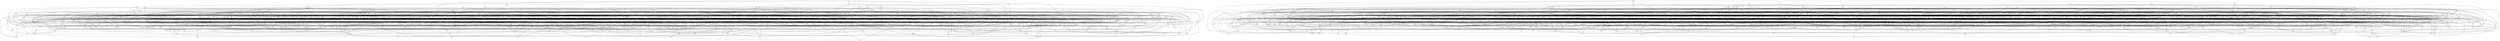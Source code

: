graph G {
    srp -- {gkb, zst};
    grc -- {pxt};
    rbc -- {zcc, mth, dgq, zrv};
    glc -- {dqz, zlz, hqm, fkn};
    zpx -- {sfx, msc, hnx, vjs};
    mlx -- {tpx, mfb};
    fds -- {zqn, xcf, brs, nmv};
    fjm -- {qdk};
    rvb -- {kbj};
    zcj -- {bmc, brs, jtm, trk};
    nps -- {bfh, ths, zds};
    scs -- {kbj, dqz, zfb, rtp};
    qrj -- {jsk, llj};
    kdj -- {frn, tzp, qrj};
    rxp -- {mkg};
    qzr -- {cxn, hnn, vhf, tdd};
    tkb -- {bvf, fhp, vjt};
    njz -- {hlq, fdc};
    cmj -- {dfp};
    hmr -- {vbd};
    nnk -- {bnr};
    fgx -- {lfq, gkv, kms, mbx};
    lqr -- {vpc, hmr, dsb};
    sck -- {kbj, skd};
    qhk -- {hgs};
    ncs -- {bnr, kxr, ggq, mdp};
    qmb -- {bsf, zqk, fhq, bsz};
    tjc -- {bsq, jgq};
    zzz -- {jtl};
    tgl -- {fvr, sbc, dqz};
    tht -- {ptz, qmp, qmr};
    vxl -- {mqs, tkk, bfc, jls, mzq, qpm, xzr, ffx};
    ttk -- {qrx};
    mxz -- {gtz};
    hrk -- {crj, scs, xbm, lqj};
    bcd -- {gdl, vtg};
    nrf -- {mqf, ndq, fch, zvp};
    jss -- {sks, zdr, phr, zpt};
    xhd -- {dpc};
    fkn -- {hhl};
    kgc -- {gnn};
    gtt -- {bfc, jrp, jdd, kjp};
    ngh -- {tlh, chd, tkz};
    fzk -- {gdl, hhj, cxk};
    gtf -- {mmt};
    pgf -- {nzk};
    pxl -- {jdx, vqx, vvq};
    src -- {vcn, cvg, xjn};
    zjb -- {hmv, rfs, thn};
    nfb -- {qzc};
    sbx -- {txq, cms, kcg};
    kbx -- {jrc, bnz, lpg, glg};
    djg -- {zzz, nhs, vvq};
    bzm -- {mgb, frt, hhf, mvq};
    szs -- {qgx, khz};
    kcq -- {bbt, xkv};
    tkn -- {frn};
    cbm -- {mmj};
    lzh -- {nkp, nbz};
    jvx -- {cjh, mhz};
    nrb -- {kms, gtf, gbg, trs};
    hkl -- {kvc};
    btv -- {dck};
    qph -- {vnz, tbb, pbh};
    fdp -- {hhl, qkx};
    cmx -- {tjj, pnh, prx};
    txk -- {qdq, vqr, cjv, jtv};
    txz -- {kqd, vgr, kxn};
    hnz -- {cmj};
    msc -- {fdc, vjr};
    mgl -- {ljf};
    tzk -- {srv, dbg};
    ckg -- {dfd, pkx};
    zzx -- {fhq, zsm, cbv, ndd};
    vpr -- {lfq, zcc, zzr, ffm};
    tkk -- {jbk, xpp, hpp};
    dxd -- {xjn, rjl, kpl, zjg};
    mkz -- {qfv, kfq, kvc};
    dkb -- {fjm, mfr, zxs, xtp, krc};
    khz -- {qrx};
    khp -- {fgm, gkb, kml, jkz};
    sxn -- {tnd, htx, dph, rxp};
    jdc -- {kmr};
    kbr -- {zqq, zgx};
    chm -- {dcv, xbj};
    pdr -- {qmp, xxd, zkx};
    zbv -- {bfv, dln, qct};
    qlj -- {xsm, jsk, rtm};
    kjg -- {hkl, pcd};
    gpp -- {stn, qxq, qjh, kbz};
    dtk -- {zcm, hqs, fjz, flj, cvl, zcl};
    lqv -- {lzm};
    lcx -- {kxd, krz, bnz};
    lqq -- {qtq, vks};
    ctp -- {jdc, kbs, svx, jqq};
    fpr -- {hls, nmv};
    ltx -- {pbh, vcb, qgh, frc, blr};
    mmx -- {qkx, vpc, cct};
    tsp -- {xrc, zsq};
    xdt -- {nfs, spz};
    xlf -- {dsb, qft, xfh, xns, ngx};
    rmx -- {xps, xxn, mpt, prc};
    nmq -- {gmx, vxd, gms, src};
    klf -- {vgj, mln};
    fjl -- {pbd, hvg, jvg};
    vzd -- {jgq};
    qvx -- {rsq};
    pvp -- {rvb, hqs, xxd};
    chd -- {jlk, hqm};
    gpc -- {pgc, jvb};
    zdx -- {nmk, bbt, shz, vdr, lzq};
    ths -- {btv, zdr};
    rtn -- {qpm, hbk, rpt, mpm};
    tdt -- {jnq, xpt};
    tpd -- {xjb, lqh};
    rgf -- {zqj};
    tzp -- {xhx, qcm};
    sjs -- {mdb, ncp};
    krz -- {hlq};
    cjv -- {rks};
    vgk -- {bcb};
    dtc -- {vfj, zqn, qbk, gvn};
    ckh -- {mtf, jzf};
    lxq -- {pkx, chm};
    cvc -- {fnv, zqc, mrp, msn};
    qbk -- {qxq, kbm};
    jlz -- {mmp, chf, szf, pbq};
    qdp -- {mgl, npj, jpm};
    ddm -- {ljt, gkd, bkf, csg};
    tdd -- {rsg};
    rhb -- {brb, vhm, kpl};
    zjg -- {dfp};
    xbg -- {hkb, mqf};
    szd -- {mnz};
    sbt -- {kzl, csp, jdx, nhr, qgk};
    czq -- {lzg};
    fmf -- {grv, vld, rjb, mbk, pjq};
    cnm -- {sqp, btr, xrk, zjb};
    xdm -- {shz, bsj, skd};
    snl -- {lkl, drt, kqm, qnl};
    hpp -- {htt};
    mtv -- {bdh, jnf};
    zbk -- {hnz, rvm, djg, zxs};
    bjp -- {vfj, bjn, bbg, zns, rxp};
    pgm -- {dnl, clq, gzt, kkm};
    ksf -- {bvf, qhk, nzc, zdh};
    dbm -- {rnh, rnm, smq, zcx, hjn};
    jbd -- {nrb, xdd, qgd};
    pjk -- {ljq};
    ghv -- {nrb, kqs, txh, gnf};
    dxp -- {vrh, rst, rgg, vbs};
    nks -- {jnq, jrj, bmc, dkc};
    nqs -- {rsn, dfm, rgs, vng};
    kfz -- {ltx, vck, lqj, zxd};
    cjr -- {nhs, mdj, bkp, dkj};
    vcb -- {qmr};
    qpv -- {kjj, fbk, ffh};
    dcn -- {kbj, gtz};
    pvd -- {vhf};
    grk -- {qrj, fbz, bjn};
    gnl -- {jmk, mkl};
    zkj -- {jhh};
    zxp -- {pmb};
    gzs -- {ltb, ffh, szd};
    kvt -- {nzk};
    hrt -- {flj};
    vmm -- {qnf, rsn, hqg, nkm, npb, dnh};
    dsv -- {tzk, pbq, vfk, tcg, mtn};
    zxd -- {vhc, xbj, crv, ngh};
    bvc -- {mcs, zms, sqg, fnq};
    xhz -- {szs};
    ckp -- {zlz, ttb, npd};
    kmr -- {zjk};
    gcz -- {dkv, bzb, pvp, rhr};
    pbq -- {btg, glm, khc};
    cqx -- {vgr, jzq};
    tbj -- {ddg, zlx, mtk, gbt};
    xtx -- {tbc, lmg, qqg, snf};
    lsq -- {gkb, srb};
    zlj -- {xxz, qtc, hpp};
    vcs -- {kqd, dsb, jbk};
    nrj -- {mzq, xlf};
    ffr -- {csg, kfp, tgb};
    mxb -- {tgj};
    vsg -- {vhz, cgt, qbb};
    qhj -- {cvl, sks, zrt};
    pml -- {jzq, zfb, fmg};
    dlz -- {fzt};
    mhr -- {cpx, svx, rkx, dgd};
    vhj -- {bns, ptj};
    dmj -- {fns, vkl, dgr};
    vvk -- {mnz};
    jjb -- {hmg, zsq, qrj};
    cxk -- {xln};
    cvg -- {qdk};
    rqn -- {nxm, kkm};
    zpb -- {cvg};
    xjc -- {ttk};
    grh -- {gtx};
    nnj -- {pxb, vdp, jdc, srd};
    ghf -- {tbb, dhd, kxb};
    qxq -- {rxs};
    dpn -- {dvh, ffr, znv, gbd};
    mnf -- {thd};
    dzz -- {spm, ztq, vjt};
    cgk -- {dph, nbz};
    rhg -- {zpt};
    nqv -- {gcp, pzq, cmj, zvt, rfx};
    krq -- {xrc, rtm};
    vtg -- {llq, lts};
    nkm -- {kvt, hck};
    gzt -- {ngh, qdq};
    skn -- {zqn, spm, gpc};
    fnv -- {hkb};
    bvb -- {dtm, dqh, hhf, rsm};
    txq -- {pkl, jbb};
    frx -- {kkm, hxb, ltn};
    vcm -- {fzk, rqn, jhb, bsj};
    jtm -- {bql, mxf, lkb, xtl, lcj};
    nnn -- {csm, prx, khj, qrs, rck};
    qng -- {gzq, pbh};
    vhl -- {smt};
    xxj -- {rlj, fql, mhz, kms};
    zxt -- {npk, pkm, zpq, cgz};
    htv -- {htn, mvf, xvd, qtx};
    ntn -- {qbz, zjg, dlg, qsl};
    bjz -- {lxt, vgj, ncb};
    cdl -- {jfc};
    zvt -- {gnl, sqp};
    qgk -- {kfp, jsp};
    jnb -- {bdh, bjz, hxb};
    rtr -- {dbg, jhs};
    tcz -- {tvt};
    bkf -- {ssk, qhf, lkn, prx};
    zlc -- {dlz, zpb, bsq, sqg};
    gkx -- {rcj, dck, vhh, xjc};
    rcj -- {tkz};
    bmc -- {gnn};
    psg -- {nmt, dxk, jsp, mcj};
    qqg -- {zst};
    vng -- {cqx};
    rxd -- {dpc, hpp};
    tcg -- {vhh};
    jnq -- {pzd, tmv};
    jxx -- {pxg};
    xld -- {xns, fmg, fdk};
    qgv -- {kqd, zlz, mfh, xdm};
    tct -- {hck, gzq};
    hcm -- {hmv, rst, hsr};
    csg -- {hkp};
    vln -- {msq, frj, vcs, lhx, ffj};
    qqv -- {pmp, khz};
    bgs -- {dfs, gmz, jdd, bsj};
    ngd -- {kdh, pkm, tzp};
    fxr -- {zlv, zbv, nhr, jrj, klc};
    hkg -- {pkl, qrx, ktl, gjs};
    jdh -- {rfh, hcm, qkd, ghb};
    jfm -- {btv};
    gjt -- {tss, hcd, zgf, hdg};
    jzx -- {hck, kjp, xrd, bxs};
    tlm -- {smt, vhf};
    ltn -- {zfq, mfq};
    tbc -- {pcq};
    srz -- {qhq, sbc, xln, mvp, qpm};
    sdf -- {mrn, tpx, mgl, gbg, hcm, fqk};
    fxn -- {msc, vrh, bfs, vvk, hkp};
    qfx -- {tbc, fvx, jst};
    rbr -- {cmm, zxp};
    fmg -- {nkk, kgd};
    gsg -- {bpm, lnz};
    sxl -- {crs};
    znm -- {qqg, rfv, vms, qrn};
    ghr -- {htt, dcv};
    zrg -- {gbx, rdr, tkz};
    bnd -- {xcm, hdg, fds, hnz};
    jbk -- {zpr, htg};
    bdv -- {nbz, ptj, vlk};
    lvk -- {htt, pcd};
    hmn -- {qzs, tfc, csh, qbz};
    qhf -- {scf, rgg};
    dzq -- {qls};
    pjq -- {jbl, ltq, gcg};
    sxf -- {vvq, tfc};
    thz -- {mrd, bgm, tfq, rrc, thg};
    bsz -- {brb, fnr};
    xhx -- {tdk, qlr};
    kdn -- {pld, bft, fqk};
    tcq -- {lkn, mgb, zgz};
    sfj -- {vlh, gft, lxd};
    fvr -- {hhl};
    pvk -- {tkm, bbg, tqb};
    mdp -- {lrp, hdg, tgb};
    qkj -- {nzk, bmj, nps, xhq, pgf};
    mxf -- {zkj, qcm, zqx};
    vlx -- {tvt, cjv, zfx, sct};
    xhj -- {jsp, jtz, hsr, rgt};
    lkb -- {bjq, vnd, fjl};
    lqg -- {xtp, zqn, hjn};
    pms -- {xxz, hnn, htr, gbx};
    szj -- {zlj, fjz, xzr, djq, chz, dmj, jnf};
    cxs -- {hsr, xtl};
    glm -- {nxm, jhb, pcs, hrt};
    qjn -- {trb, pxk};
    xnx -- {kgd};
    mfh -- {svq, lpk};
    phx -- {scf};
    zdr -- {gtz};
    zzl -- {lvv, ngd, jrk, qhk};
    cpz -- {bnr, szd, zfz, dzd};
    tvr -- {vhj, nhz, pxk, qtz};
    vhz -- {svq, kbg, gkb};
    bfs -- {cgk, nnc, gcp};
    fqg -- {ffh};
    kbm -- {pkm};
    jdt -- {zdh, dgq};
    ddr -- {npx};
    kmt -- {hdg, hls, gkr, vzd};
    xlq -- {hkk, tqv, zjt, zzf};
    xxn -- {mmx, lbt, xlq};
    jmx -- {vfg, qsl, zqj};
    gvn -- {bvf, dzq, ccx};
    kzv -- {mpk, pnv};
    kht -- {ddg};
    lxh -- {ddk, vjs, mcf, gzs};
    tqx -- {ljq, kgp};
    vnr -- {sks};
    qbb -- {blr, nkk, xfp};
    jmz -- {lkq, dmx, dfd, bhv};
    dft -- {fcg};
    dpc -- {hhb};
    sqv -- {nxc};
    djl -- {thd, rrc};
    mkj -- {vtk, tlm, ggr};
    vxh -- {kxd, ghq};
    kns -- {zcx, mxv, gkc, lzh};
    vnt -- {dvj};
    qrp -- {mtf, pzr};
    pfs -- {mnf, cfz, sbx, jfm};
    tlp -- {xrc, qzs, tpk, psc};
    kks -- {mzl, dsf, ght, svl};
    pxq -- {kmt, jrj, sxp};
    vgc -- {shz, ddr, lkq, rhd};
    mrn -- {qdk};
    qls -- {rfs, tzt};
    ktb -- {llj, mzl, xnv, lfz};
    ftn -- {dsb};
    vrs -- {xpt, fnx, mzl, jxv};
    zxs -- {rtv, rdb, bvg};
    bsf -- {vht};
    lrp -- {zpb};
    gpb -- {ngx, jnf, dnl, gkb};
    lcg -- {thd, vnr, tht};
    mgt -- {dbg, pfp};
    pvv -- {pqb, znm, spz, gbx, rsq};
    pdx -- {dgr, qng, srv};
    dbc -- {ffx, xkv};
    bsx -- {src, gnn};
    zhp -- {nnz, msq, gft, prc};
    tst -- {rsg, rgs};
    lqh -- {jvb};
    pff -- {lxg, lbf};
    jqh -- {frx, flj, ftn, lns, mrx};
    xbm -- {prj, tsb, qnf};
    thd -- {qhq};
    vck -- {ztv, vkl, dkk, vdr};
    mxv -- {kxd, tpd};
    vcz -- {mtv, lnh, kxz, nrf};
    jbb -- {pfp};
    sct -- {ksj, xbj, vhc};
    lkn -- {tkq};
    fgl -- {ght, snj, xlh};
    pqb -- {vpp, tvb, vgk};
    bgk -- {ptl, zfz, hls, mdj, cfg};
    txv -- {pld};
    ltq -- {qhf};
    fts -- {mfr, pnx, cht, fhq};
    pgl -- {rrj, cdd, llc};
    zdn -- {hsr, bsm, tsp, bdv, vxh};
    sdc -- {zjg, csh, bjn};
    jph -- {zqc, xhd, jnc, hxb, fgm};
    knf -- {qrn, ndq, lxt, zpt};
    nfz -- {jgr, qgh, bcb};
    nnz -- {zkx, fdk, hhl};
    jtv -- {xhz, hhj, dfs};
    zsm -- {bnr};
    bpm -- {vdt};
    pcd -- {vng};
    vgj -- {nvq, kht};
    fck -- {xjc};
    xsm -- {fjm, tpd, jhh};
    jhs -- {hmr};
    htn -- {znv, jch, xdd, hlq, zsm};
    srm -- {nvf, tnd, cfg};
    jqq -- {cbm, slg};
    rsg -- {dsb};
    vqx -- {sqv, kgc, tdk, zjg};
    qgd -- {lcx, mdp, ssk, bbg};
    mgb -- {mlq};
    xpt -- {hcd, lrp};
    kxb -- {zgx, vtl, hch};
    bsm -- {fdc, kqt};
    lzq -- {ncf, pph, cxn, mqf};
    tsb -- {vhf, mxz};
    trs -- {qsl, jhh, pcr};
    rzf -- {cct, vhh};
    htc -- {fxd, llb, vgs, mdb};
    crt -- {glg, tvk, fhq, pxt};
    gvk -- {csp, sqv, rhf};
    pqx -- {qgx, jmv, qzk};
    zqk -- {tzt, lfs};
    zhd -- {qkd, fxh, mhz};
    brb -- {ccx};
    mth -- {mxg, lhb, cmj};
    trq -- {sbl, frn, bns};
    mvp -- {lnz, zvp};
    vmb -- {npd};
    qmr -- {fgm};
    vzl -- {llc, kbs, fqg, gnl};
    zfb -- {nfs, lxd};
    dln -- {xdd, pzr, vnd};
    jms -- {xjb, ccx, mdj, lqg, pnv, xjn};
    vhc -- {kjg, kcq};
    ffj -- {qvz};
    qgh -- {lqv, mfq};
    jcv -- {lfs, pff, zqx};
    cxt -- {qhv, cvd, svl, kpl};
    zxc -- {qqv, fxq, djq, htt, dbc};
    vjr -- {spm, ghq, tkn};
    mht -- {zqx, qtz, xrk, glk};
    sgx -- {chm, bcd, rzf, mhb, mnf};
    pxp -- {jmk};
    vld -- {jbx, rst, zns, vnc};
    kcd -- {dgr};
    mlj -- {hnz, hns, rxj};
    bbm -- {hkl, lhx, mqs};
    nvs -- {rqn, gtt, vlh, fns};
    cqh -- {gzq};
    kxt -- {pxb, jdk, gkr, sxp, dkc};
    hbm -- {vxm, bfh};
    tgb -- {pbd};
    hdl -- {kjj, dmd, mmj, tdk, jtq};
    jcq -- {vfg, rtm, tmf, glg, xjb};
    qkd -- {dsf, vxd};
    nzc -- {grh, fgl};
    cpg -- {mmj, mcf, tlp};
    lns -- {vfr, slb, htt, cdl};
    lps -- {cxk, frx, fvr, msq};
    fvx -- {fxz, htr};
    ffn -- {psx, bcb, rhd, jvz, ftn, phr, npd};
    stb -- {djg, trs, sxl, lqh};
    kmj -- {rtm, pxt, rhf};
    qsn -- {vbp, qxl, fdc};
    srf -- {kgm, rvm, fbr, thn, bsx};
    mdb -- {slb, blt, ddr};
    ggr -- {qnf};
    lsh -- {jhs, rvg, gmz};
    qfb -- {lkl, qfq, dvj};
    zlz -- {smt};
    zfx -- {jvq, qqg, xcq};
    rmd -- {phn, gfn, frj};
    psd -- {qnh, vmb, nrj, qnf};
    hml -- {mxt};
    dbx -- {lvk, kxn, xhd, vbd};
    ncf -- {kqd, mtk, qrd, rgs};
    cbv -- {sdc};
    bph -- {pxl, fdf, jpm, lpg, xhx};
    fmr -- {kxh, hrg, prj};
    rhr -- {kmg, kng, gfn, xcq, xlf};
    slg -- {qxl, dqm, nhz, tgj, rck};
    gdh -- {znl, vsr, qnf};
    cbn -- {zfq, vms, mrg, rfv};
    blr -- {hkk, xfh};
    mcs -- {cmm, jtl, nzc, xgh};
    mmj -- {lqh};
    tvv -- {ltn, cqh, srp, rtr};
    zfz -- {krb};
    shz -- {jbb, ztd, fch};
    ght -- {qbz, csm};
    dcv -- {nvt};
    zzf -- {jst, jdd, kjp};
    zmx -- {msn, rzf, rhg, kcg, cfz};
    ngz -- {xtz, qhj, lnh, vgr};
    xxx -- {vgs, tvb};
    cjh -- {zns};
    sbl -- {dxp, kmj};
    rjl -- {tgj};
    djj -- {ktq, ttk, xxx};
    qzd -- {fgg};
    klk -- {jdd, vgj};
    jrb -- {sqp, pxq, nck, rkr};
    zcm -- {mln, cqx, mdd};
    bkk -- {tst, rrc, mmp};
    gkv -- {mfk, ssk, csg};
    thx -- {ftn, sdm, grl, fdr};
    qmm -- {qfb, hbg, qsn};
    kml -- {bqd};
    bfz -- {srm, vht, btp};
    fsx -- {bkk, zpr, jmv, mzq, mst, hxb};
    ncp -- {rhg};
    ncq -- {qfb, dmd, tgg};
    rfx -- {bbg, jqq};
    zgz -- {krz, gcg, ghq};
    thj -- {hmg, sqg, zjg, mnz};
    xxd -- {sks, spz};
    dxm -- {ndd};
    cgt -- {vmb, llb, trg};
    rql -- {mkl, pxp, cgk, rkr};
    jzf -- {qrp, pxb};
    tkm -- {grf};
    pmp -- {qtq, jfc};
    vnb -- {frd, nfb, prc};
    szf -- {frc, mln, qhg, plt};
    tfq -- {dgr, hkb};
    vks -- {ztd, zlz, gbt};
    zsv -- {lzh, tkm, hgs};
    kqt -- {tch, njz, nnk};
    npd -- {zvp};
    fpx -- {hnn, hzg, qvg};
    zzr -- {jvg, gvk, cgz};
    snn -- {bnz, pkt, djg, mfb};
    lxg -- {fhp};
    xfp -- {kht};
    vqr -- {qtc, jhs, szt};
    tnh -- {ngq, hjn, ljt, fsg};
    cms -- {ffj, kjg};
    qrd -- {cvl};
    rjr -- {btr, cjh, rlj, sqv};
    sfq -- {jdx, fqg, sqp, ngd};
    czj -- {sdf, psg, tkq, qhv};
    dbq -- {pkl, vlp, snf, trg};
    rjb -- {xhn, sqg};
    khn -- {gvq, gft};
    pxg -- {fqg, pld};
    hhb -- {npx};
    kgm -- {kfp, dxm};
    qfv -- {qmp, pgf};
    msb -- {xqq, jfc, dsb, fvt};
    mrd -- {vxm};
    mdd -- {kjp};
    xfg -- {gvq, ggr, zpr, nkk, skd, mrp};
    rrm -- {bkp, vxh, pvl, vlk};
    vfj -- {mbh};
    gbg -- {cjr, czq};
    tkz -- {frj};
    qfr -- {rfx, hnz, rdp, nrb};
    tqv -- {nsh, gzq, rdr};
    grv -- {lzg};
    zgf -- {dlg, hzb, qlj, zpq, hgs};
    ngm -- {gxf, szs, kcq, hzg};
    qln -- {lqr, jsm, hmr, gbl};
    zcl -- {bcb, rrc, jzz};
    vlt -- {kgd, mtl};
    tch -- {mmj, rjl, kjh, krz, qhv};
    qdg -- {kqd, lxt, vxm, qvz};
    jnx -- {lxd, thd, pdx, bcd};
    crv -- {ggr, sxb, sqr};
    hsr -- {tmf, zjk};
    fmj -- {scg, dft, lxg, rxp};
    npb -- {kcq, msq, tsv};
    sdm -- {mrd};
    dfp -- {mmt, gtx};
    ktl -- {jth, gdl, slb, skx};
    ddb -- {trk, csp, mgl, lzj};
    jzr -- {ckh, dph, brs, kmr};
    mnt -- {srp, xtf, gqz};
    zqc -- {xvf, srb};
    tpk -- {rdb};
    tmn -- {kbg, kjg, jxk, chd};
    pnh -- {qjn, tpx, lpg};
    jnf -- {kbg, ttb};
    thg -- {mxt, zjt, vsr};
    dnh -- {xft, gbt};
    dbg -- {flj};
    zbn -- {hlq, tlp, zhd, xjn};
    bzb -- {qdq, dpc};
    mmp -- {mkk, vhl};
    mbm -- {znl};
    txh -- {dvj};
    fpd -- {jbx, zxp, qpv};
    rdt -- {ptl, jrk, fzx};
    gpj -- {mrn};
    rzj -- {kbg, tsv, lpk};
    vhh -- {vpc, jth};
    sqg -- {tpd, mcj};
    hlf -- {dck, tcg, sck, fsv, jss, lfr};
    zcx -- {mxg, xkn, jsk};
    xnv -- {xcm, xkn};
    nvq -- {ktq};
    rzz -- {lvh, sqp, dtm, hbg};
    prx -- {xjb};
    sxg -- {rbr, sxl, pbd};
    vlp -- {gfx, gft};
    ltc -- {bql, pzr, gvn};
    hck -- {htg};
    qtk -- {nbb, mbm, mkk};
    ksj -- {tvt};
    jbn -- {qzd, ffh, lkl};
    nhv -- {fql, kdn};
    dzk -- {hqm, lsq, xbj, rxd, fnv};
    kgn -- {gfq, ltb, pvk, jbx, zlf};
    lsv -- {qrc, rtp, kxz, chm, tlh};
    jsm -- {hcj, bzb, mbm};
    tbb -- {bbm, nvq};
    tgq -- {cmm, vnt, grf, xpt};
    cvv -- {mvf, xnv, gnl, ngn};
    jmn -- {tdk, rzn, rxs, cbv};
    hbk -- {fxz};
    dkv -- {srb, mdd, slb};
    zlf -- {dvj};
    nkj -- {sbl, svr, pxb, krb};
    pgc -- {kmj};
    rqg -- {grl, nlj, hzr, tsv, vhl, hhj};
    dkk -- {gqz, qft, vlh};
    zzs -- {hjp, bvm, pgc, ggq, vvk};
    qfm -- {tfc, tsp, smq, mfb};
    mvq -- {gfq, mlq};
    frd -- {fch, dfk};
    psx -- {mrg, djl, dmx, prj};
    bvg -- {gtf, tzt, kxd, mxb};
    bfc -- {phn};
    fxx -- {hgs, qbt, knc, qrp};
    dqm -- {vxd, zsr};
    jhm -- {zdr, gbr, ckp, fkn, nrj, kgq};
    xjq -- {htx, khj};
    chz -- {nxm, svq, szt};
    sjt -- {pnv};
    vfg -- {vht, kzk, hls};
    pqd -- {gjs, vdt, zlx, blt};
    rcs -- {pnx, hnt, jpd, qff};
    svr -- {tgj};
    vqc -- {qfq};
    nbb -- {bdh, ncb};
    ktv -- {trb, vzd};
    pph -- {pbh, cct};
    lkd -- {lbt, lsh, zcm, xxd};
    jrp -- {njh, dcn, qhq};
    jbx -- {rjb};
    mpm -- {qnh, ncp, qrd, pml};
    bsq -- {qbp};
    bdp -- {vzd, kxr, bhj, mtf, kjh};
    qft -- {ztv};
    fxz -- {xpj, qrx};
    frn -- {dxm};
    jrt -- {xrk, bsz, rfh};
    rhd -- {xpp, jlr, mxq};
    fvb -- {gtx, rkb, tcq, hbx};
    drt -- {gkc, mhf};
    fnq -- {jnq, xlh, vsm, lvh};
    ffl -- {khj};
    jvb -- {qxl};
    tlf -- {rrc, dfk, gxf, bcb};
    vbg -- {tlm, hhb, vpc, fmr};
    mbh -- {cmm};
    tgg -- {dvh};
    tgx -- {qhk, mvq, fcg, dxd, cvg};
    rtp -- {jvq, cxn};
    zxb -- {tvb, vdt, gbx, zkx};
    vtl -- {llq, qzk, rcj};
    vdc -- {xrb};
    bbs -- {rjl};
    xsg -- {jnq, gkr, mdj, jzf};
    kqs -- {nck, qkl, vss, sxl};
    zdh -- {dsf};
    jlm -- {lzj, mcf, qcm, zkh};
    zkn -- {xkv, xfp, qzc, klk};
    kmg -- {rvg, kcq};
    fxc -- {rdp, cnr, zxs, kzk, jch, rgg, scf, vcn};
    jxc -- {spf, hbk};
    bgb -- {nmt, qrs, cmm, svr};
    nlj -- {hzg, ncb};
    ngn -- {rfs, crs};
    bjx -- {ztd, kvc};
    rkn -- {fqg, bzc, kbm, dmd};
    jsk -- {tjc};
    ktq -- {chf};
    xrk -- {tkb};
    lld -- {lqv, mnf};
    dnq -- {hvt, krb, cpx, lkn, qnz};
    ttn -- {qnl, cxs, tdt, llj, sxl};
    png -- {sdm, ghr, mtk};
    hjn -- {bsq};
    smq -- {qcm, ngn};
    vnc -- {bsf, dgq, shm};
    lfq -- {dqm, qbz};
    vgs -- {gqz};
    xnf -- {hdg, kjj, mfk, jdc};
    zms -- {crt, fbf, qdp, tmv};
    pvn -- {mfk, svx, zns, htx, fbz};
    nkf -- {rsn, fck, gpb, pcd};
    ksn -- {csh, bfv, phx};
    vhm -- {mqv, dxm, bql};
    tfc -- {mxg, hzb};
    tnp -- {ffj, lld};
    rhf -- {qfq};
    txj -- {srb, vsr, btg, rvb, fns};
    kzp -- {jrt, qhv, nzx, tqx};
    ngq -- {pzq, bnr, mht};
    nbf -- {cbv, sxp, jrc, hjp};
    khq -- {sqf, pgl, rtv, dxm};
    mtq -- {zqx, kbz, frt, nck};
    jzq -- {frj};
    jhb -- {xpj, qtc, vhl};
    gqx -- {mqs, zfq, qnk};
    jkx -- {bfz, pvl, gkd, frn};
    qnz -- {vxd, qzs};
    hns -- {qzs, zlf};
    zds -- {qkx, xfp};
    hjp -- {jrh, nnc};
    qst -- {qzk, kbb, mnt, smn};
    vfk -- {sqr, xqh, qzr};
    vpp -- {xld, hkk, kcd, hkb};
    mkl -- {zqn};
    bpk -- {hzk, llq, xns, kht};
    mvf -- {pxg};
    kbz -- {zlf, cfg, stn};
    xgc -- {gcp, jzf, vbp, gmx};
    jks -- {ztd, znl, rfv};
    xdq -- {mlj, ksn, nxc, ljf, kqm, pvl};
    mcf -- {frn};
    gbb -- {sbt, fzx, zsr, plf};
    lfs -- {jnq, kdx};
    jhc -- {llc, vvl, mbh, qkd};
    ptl -- {pxz, csm};
    jtq -- {ddx};
    gzv -- {cms, ncp, cxn};
    prj -- {bfh};
    rrc -- {jzq};
    kxr -- {rvh, hzb, csm};
    vbv -- {vdc, jkx, rkx, tkm};
    xft -- {ttb};
    ddg -- {bdh};
    xcm -- {jrh, dlg};
    hdc -- {jgq, cxs, bsx, pzr};
    dkh -- {zhd, kdj, jpm, jvg};
    ggn -- {ttk, cqh, jth};
    pkt -- {zvc, khj, bhj};
    nhs -- {ghq};
    rdq -- {jzz, vnr, zrt};
    cvd -- {llf, kqm, rck, qfq};
    zsc -- {jpd, pmb, nhv, scj, htn};
    dgd -- {cxs, bjq, qpv};
    gbd -- {bvm, mxb, jdt};
    vdp -- {jgp, dvn, rzn};
    jkz -- {kfq, npx};
    zjt -- {qvg, qrn};
    drd -- {rst, hns, jrk, mrn};
    dtg -- {bbj, gkr, rjh};
    ztq -- {jvb, pxz, nhz};
    xln -- {gbr};
    dgq -- {svl};
    zfg -- {gtf, mvf, ddx, sqp};
    lkk -- {kxh, pvd, ljr, gzt, vnr};
    mhf -- {ghq, mlq};
    hqr -- {scg, rxj, qkl, tkq};
    mgm -- {ptj, pbd, rxp, rtv};
    lzj -- {xcf, lfz};
    jtz -- {jpm, snj, krb};
    sfg -- {xng, dvn, fdm, kbf};
    qff -- {csp, pxz};
    jxk -- {mkk, qnh, mbm};
    xpj -- {jzz};
    pcs -- {ztv, lnz};
    jrk -- {xkn, rkx};
    dzd -- {krq, tfv, xth};
    psr -- {rlq, fsv, rks, gzv};
    frc -- {nfs};
    tjj -- {sfm};
    zkh -- {bsq, rxs};
    fjz -- {srp};
    kxz -- {cxn, jqv};
    scp -- {cpg, tgq, ptb, qzd};
    xtp -- {qbp};
    pns -- {hhb, cdl};
    dzj -- {cgz, gpj, lkn, gkc};
    fvc -- {rrc, hqm, ngc, xjc};
    jhh -- {bvm};
    plf -- {xgh, sxg, nhs};
    llf -- {ffl, xth, hdg};
    bjq -- {ddk, gms};
    crj -- {ngm, ngc, vlt};
    qhv -- {jtr};
    vss -- {pmb, pxn, bjn, tfc, svr};
    jnt -- {fcg, jxv, tpk, kbf};
    lrh -- {chd, kbr, hqs, ztv};
    hzb -- {txh, jrc};
    rkx -- {nnk};
    xns -- {kgq, lhx};
    kcn -- {kkm, zrt, lqj, xbv};
    xrb -- {mmt, zsr, mdj};
    tqb -- {bds, mkg, kdx};
    blt -- {lzm};
    xbt -- {skn, dzq, kgm, qlr};
    rvh -- {shm, jxv};
    trg -- {btv};
    mrx -- {tsv, mfq};
    xtf -- {zpr, vtk};
    zqq -- {rzj, vbd};
    xrc -- {mpk, brb};
    bkj -- {pff, zbv, mgb, crt, jbn};
    jvg -- {fpr, gnl, scg};
    lbf -- {xpt};
    xzr -- {znl};
    pjn -- {trg, qft, pvd, pgf, xft};
    ccx -- {mhz, ffh};
    nvf -- {kms};
    lkq -- {zqq};
    btg -- {lxt, spz};
    rlj -- {kmr, kqm};
    jqg -- {mkz, chg, xkv, ncj};
    xth -- {vcn};
    bhj -- {vht, bsx};
    xvd -- {ggq, qgd, trb};
    jgp -- {ltc, tzt, mkl, khj};
    cqt -- {gkd, gpj, qht, krn};
    gmx -- {qsl, zxp};
    gjs -- {ksj, mtl};
    qtc -- {qzc};
    hvl -- {gcg, gkr, fnr, nrb};
    fxh -- {nkp, svx};
    rxj -- {pkv, gfq};
    fnx -- {lvh, kgp};
    mhb -- {mkj, nsh, qpm, xqq};
    chg -- {pfz, rqr, lqq, qft, rsn};
    btp -- {rgg, vnt, kgc, dkc};
    rzr -- {vrv, nkj, grk, bds};
    jpd -- {vvl, mgm};
    pkv -- {xth, bbs, rrj, ggq};
    kdh -- {gms, gnl};
    tpq -- {mvp, qnh, kxn};
    krc -- {mxg, bnr, ffl};
    vnd -- {hmg};
    zlv -- {mfr, bft, dzz};
    nfg -- {jlr, ksj, nvq, lnh};
    rld -- {lxt, svq, hch};
    spf -- {ptz, nfb, htc};
    vdt -- {rhg, sxd, xtf};
    hvt -- {trk, rnh, bnz};
    lfr -- {qvg, tst, xft, tcz};
    jtg -- {jbd, lqg, hcm, rvm};
    cdd -- {brs, kdx, npk};
    hqg -- {gmz, xhd, frd};
    bgm -- {qvz, vnz};
    gfn -- {bxs};
    crs -- {fql};
    vcr -- {xcf, pxn, jsp, shm};
    vjs -- {lzg, jtl};
    lfz -- {kjj, tjj};
    fdq -- {pqz, qbp, qcm};
    lnh -- {zfq};
    nmk -- {kxn, xtc, phn};
    npj -- {lkl, mlq, mfk};
    tcc -- {tss, nhz, szd, kns, qzs};
    lts -- {jfc, sbc};
    jbl -- {ndd};
    kgd -- {jmv};
    snf -- {vms};
    lmq -- {xxx, bpm, djl, vng};
    kbs -- {gpc};
    phn -- {kgq, xfh};
    kzn -- {thz, blt, mxq, sct, hml};
    dts -- {hvt, bql, ggq};
    vvl -- {zzz, ktv, ksf, ght};
    llb -- {gqz};
    vlk -- {jdc, mnz};
    ljr -- {ggn, vnr, nvq};
    fdk -- {bbt};
    nkk -- {snf};
    qbh -- {krz, tdt, cvd, rhf};
    hxq -- {jmx, vdc, dvh, cbm};
    rll -- {rdr, mst, jnf, vgk, sbc, prj};
    hzr -- {tbj, jjm, xqq};
    zrv -- {lrp, grh, txh};
    qtx -- {jcv, stn, tkn};
    lph -- {rjh, nmt, crs, kgp};
    kxd -- {rhf};
    tvk -- {pfd, pjk};
    dhz -- {gbr, gfn, fdp, kbr};
    jrh -- {scf};
    ngc -- {gss, hnn, xnx};
    zqn -- {rtm, ktv};
    qgx -- {nvt};
    grd -- {rrj, bsz, qjn, lzh};
    pfz -- {ncf, tnp, qdq};
    tzt -- {zkh};
    zhh -- {thx, mst, tsb, xhz};
    xqh -- {tct, bxs, kml, vmb, xzr, xbv};
    xpp -- {xfh, nzk};
    lzm -- {mxz};
    btr -- {jtr, krb};
    zmt -- {jfm, zxq, fmg, chf, dgr};
    mcj -- {nmt, vcn, vjt};
    kcg -- {szt, jbk};
    qjh -- {pvl, drt, ktb};
    jls -- {tlf, pns};
    nbz -- {vjt};
    gcg -- {txv, fnx};
    dfn -- {kkh, rsq, kmg, jnb};
    tss -- {nlh, xmq, kzv};
    lbd -- {jmv, gqt, nkm, ngm};
    rfh -- {trk};
    pzq -- {svl, hcd};
    fdr -- {vsr, blr, ngx, nlj};
    ljt -- {zsq, tmf};
    xlh -- {txh, rhf};
    tlh -- {nbb, xjc};
    fhh -- {fck, qvz, lcg, ggr, zrg, mrg, zrt};
    hsp -- {vnd, czq, pbd, lzg};
    vsp -- {jhh, fqk, jtj, bsm, qff};
    rnm -- {ffm, jtq, drd, tgg};
    cnn -- {mbh, qnz, kbm, jrc};
    ptj -- {jdk};
    xng -- {nhr, jnt, pnv};
    dqh -- {mvq, qgd, dlz};
    hbg -- {grh, tjc, nnk};
    vbp -- {trk, vbs};
    rsm -- {glk, ffh, ljq};
    lpc -- {vcz, jgr, lxq};
    szt -- {mln, lts};
    nmf -- {ddx, bvf, zsv, sxf};
    nxm -- {gqt};
    tcn -- {dbg, gbt, lmg, dfk};
    gqz -- {tvt, bqd};
    fbr -- {zsr, fpr, qct};
    grl -- {kgg, ggn};
    jst -- {kht};
    mxt -- {frj};
    jqv -- {mtv, gtz, jvq};
    qhg -- {npx};
    gdl -- {gsg};
    vlg -- {jjm, xsq, tbj, vgk};
    srd -- {vqc};
    znv -- {fcg, vcn};
    hnn -- {kht, ptz};
    lpg -- {gmx, pkm};
    rdp -- {zvt, tpd};
    xtc -- {ftn, kbb, jlr, zgx};
    cfz -- {lqv, pkx, kml};
    xtk -- {xdt, lcb, qpz, txq, pfp};
    hhl -- {lpk};
    bkh -- {bqd, ckg, rkv, jkz};
    jlr -- {gss};
    pqz -- {pdq, qhf, jdt};
    lrm -- {skx, tsb, hbm, sfj, bhv};
    sbd -- {ncq, fhq, zsm, pxn, pxk};
    xcq -- {xbv, qpz};
    vcx -- {htg, bbt, tlf, gzq, jfm};
    nlr -- {ddg, dfk, ncf, kcd};
    dbn -- {dlz, mqv, qrj, nhv};
    zkv -- {hkp, kzl};
    nsh -- {rks, pph};
    dfs -- {jzz, pns, gss};
    cgs -- {ssk, zpq, dtg, rgt};
    tdg -- {zdr, qkx, psr, qtk};
    pfd -- {zqn, mdj};
    rvv -- {sqf, xdd, jtz, snj};
    rtv -- {czq, llc};
    jvz -- {nzr, qgx, qfx, fkn};
    clq -- {bgm, tpq, bxs, tdd};
    fzt -- {hjn, rfh};
    mrg -- {sxd, bjx, klf};
    fmx -- {pjk, pxp, svr, rgf};
    kbb -- {mdd, sjs};
    lqm -- {kvt, rks, qvx};
    tfm -- {bjp, mnz, shm, dxk};
    nlh -- {rdb, bmc};
    jjm -- {gfx, mnx, lqq};
    cpx -- {pcr, mmt};
    zlx -- {dbg};
    qnl -- {kbz, sfx, lcj};
    ccp -- {rrj, jtr, rvh, tkm};
    pxb -- {bbs};
    kvm -- {skd, fgm, txz};
    csb -- {mlx, sfx, cbm, gcp};
    rnr -- {zvp, fvz, kng, vkl, tcg, qtq};
    fbk -- {jxx, xpt, bnr};
    fxq -- {pcs, bjz, vfr};
    kdk -- {qtz, jxv, vvk};
    nnc -- {rfs};
    lbt -- {gqt, hbk};
    fsv -- {mrd, cqx};
    gqt -- {kgd};
    vnz -- {hkl, rsn};
    pcq -- {dsb, khz, qpz};
    hgs -- {pzq, kzl, fgg};
    kpl -- {tpk, mkg, qbp};
    ddk -- {ffl};
    cbc -- {jsh, lcj, dxm, tfv};
    vfr -- {xsq, txq};
    xsq -- {ttb};
    hch -- {kgq, smt};
    mhg -- {nfs, bzb, xsq, tcz, dcn};
    hmv -- {rst, jxv};
    bbg -- {bbs, txv, xcf};
    zvm -- {zcx, kgc, trq, htx};
    lcb -- {mvp, frc, kcd, rxd};
    nck -- {qzd, bsf};
    ngx -- {mtv};
    kvc -- {llb};
    gfx -- {fch, ncb};
    zlr -- {sxf, qrs, psc, kjh, vqc};
    dlg -- {rgf};
    qzk -- {jlr};
    bzc -- {tjj, nvf, hcd, sjt};
    hfp -- {sjt, dxk, qxl, zpb};
    lvv -- {fnr, nnn, bsf};
    sqr -- {tct, skx};
    mtf -- {njz};
    mst -- {xpj};
    lcz -- {rrj, jxx, dft, jqq};
    jgr -- {gvq, hkl};
    xrd -- {fvx, zkx, sxd, lkf, mfq, vbd};
    vsm -- {sfm, bmc};
    mrp -- {mtk, ghr};
    gfz -- {ths, tzk, jfc, txk};
    jtj -- {rrj, hnx, cln};
    xxt -- {hnx, xdd, rgt, lfq};
    gxf -- {cct};
    srv -- {cdl, mqf};
    fdm -- {ddk, rxs, pcr};
    ccf -- {rld, lhx, rdr, xlq, rtr};
    cgv -- {hzk, png, vnb, phn};
    hnt -- {qrs, fdq, glg};
    cht -- {ddk, cmx};
    qrr -- {mbx, phx, bft, hjp};
    htg -- {fdk};
    fbf -- {jbl, hdg, vvq};
    qnk -- {ths, bjz, jls, smn};
    tqs -- {zqc, rgs, vlp, lld, xxn};
    kxh -- {qgh, bpm, rkv};
    mpk -- {mhf, rgt};
    zsd -- {stn, pzd, qdk, sjt};
    mtn -- {hbm, vng};
    hmg -- {kfp};
    gmn -- {zds, mfh, gbt, chf, brc};
    vgr -- {qgx};
    blm -- {vgj, ctb, rtr, lpc};
    skr -- {vrh, tfz, rgf, xtp};
    phr -- {mrx, nvt};
    knc -- {nnc, tlp, bzc};
    qlg -- {kgg, zpj, pqx, lqm, rfv};
    qbt -- {jxx, rhb, qxq};
    xnk -- {lhx, hbk, dcn, xtf};
    jsh -- {grv, gfq, pfd};
    cln -- {gpj, zns, vbp};
    njh -- {mst, mxq};
    mbk -- {qjn, kdk, ltb};
    djq -- {vtg, dnh};
    plt -- {snf, lxq, hbm};
    ncn -- {mkg, tfz, ztq};
    bmj -- {lkq, vtg, rxd};
    qsh -- {vsg, qlg, pdr, xvf};
    tvb -- {pvd};
    qkx -- {tgl};
    lqj -- {fns};
    qtz -- {fjm, grc, nmv, kqm, jch};
    cfg -- {dvh, sfm};
    dhd -- {sxd, vdr, rfv};
    kgg -- {lxt};
    dlh -- {fvr, vlt, vtk, tcz};
    zpj -- {lnz, bbt, xbg};
    tnd -- {gnn};
    lcj -- {tfz};
    jfn -- {rsq, dfk, jks, rmd};
    zxq -- {mtn, lpk, hml};
    sft -- {npk, zfz, qsn, jrh};
    vff -- {dlz, qct, krq, pxk, jtl};
    qpq -- {qng, qmr, rgv, ncp};
    jlk -- {zgx, qtq, hzg};
    dvn -- {grv, xsm};
    msn -- {fck, xxz};
    rzn -- {zqk, mxv};
    plq -- {mxt, sjs, bqd, dck, jbb};
    tzs -- {lxd, mtk, xsq, rvb};
    hzk -- {pkx};
    thn -- {nvf, pjk, pdq, psc, jxv, srd, jvx};
    nhr -- {tgg, rck};
    mtm -- {pfp, qrd, hhj, fns};
    skx -- {kjp};
    frt -- {fzx, grc, lzj};
    mbx -- {csh, kms};
    hvg -- {qct, srd, qgk};
    hnx -- {gkc, dsf};
    bds -- {bhj, dzd};
    pzd -- {jmk, csh};
    ndq -- {gxf, xnx};
    kfq -- {xjc};
    rnh -- {zpq, xjq};
    pkl -- {ztv};
    prc -- {mqs};
    sxb -- {gbr, vcb, ddr, hkk};
    rlq -- {gvq, qvg};
    nzx -- {kjh, dxp, jjb, kbm};
    jvq -- {zst};
    fss -- {zst, nfz, znl, nsh};
    hbx -- {vfj, mlx, gtx};
    bns -- {xjb, pld};
    mfb -- {lbf};
    gzk -- {qlr, rdt, fbz, kdh};
    rqr -- {zrt, hrt, xln};
    mpt -- {vdr, rlq, smn, lqv, dbc};
    brs -- {src};
    sqf -- {jvx, pxt, dkc, ksn};
    rjh -- {llj, vqc, ltq, ghb};
    gkd -- {lbf};
    xmq -- {sjt, ncn, pxt};
    tfv -- {bft, dfp};
    sfm -- {spm, zjk};
    ghb -- {zqj};
    xxz -- {pfp};
    ffx -- {lsq, tlm};
    fqk -- {jch};
    cnr -- {pxn, tnd, scg};
    jnc -- {qhq, qhg, gfx, cvl};
    ddx -- {dph};
    nxc -- {fgg, nkp};
    zcc -- {vcr, btr};
    mxg -- {zjk};
    lfp -- {rnh, gpp, bsf, psg};
    qtp -- {nvs, bfc, jxc, zlx};
    kqv -- {xjq, jtq, fxh, txv};
    tkq -- {zkv};
    scj -- {zqk, cjh, cht};
    mqv -- {phx, pfd};
    ctb -- {fch, lqr, djj};
    mfr -- {zxp, vxd};
    bsj -- {lzm, htr};
    dtm -- {mxb, grf, tkn};
    fnr -- {grc, pcr};
    sfx -- {ljf, fgg};
    vbs -- {vqc, tmf};
    krn -- {fhp, vsm, mlx};
    xbv -- {qvx};
    ptb -- {vzf, nlh, pdq, ljq};
    kbf -- {dkj, fhp};
    gkr -- {rdb};
    qrc -- {ckg, msq, qvx};
    hqs -- {hck, hzk, fpx, qmp};
    qrn -- {vxm, ktq};
    khc -- {pns, ktq, qmp};
    lmg -- {lqv, xtz};
    kfn -- {shm, qxq, qkd, xtl};
    pxn -- {mzl};
    sfr -- {ndd, zkj, hbg, qhv};
    htr -- {jdd};
    vjl -- {kfq, jph, mxk, khn};
    bfh -- {jth};
    gmz -- {xnx, qpz};
    gkk -- {jdk, qhf, ljf, bvm, vrh};
    kld -- {bjx, qzc, kgg, rkv};
    dkc -- {bfv};
    xlm -- {pdq, tgb, fzt, zxp};
    fvz -- {smn, qhg, fzk, fjz, cqh};
    rpt -- {phr, qmp, mqs};
    ntm -- {tvk, mlq, rvm, ltq, pld};
    rrj -- {sxp, jgq, hkp};
    xps -- {qtq, vhh, ndq};
    fdf -- {hmg, pgc, tpx, kzk};
    bbj -- {psg, dft, nkp};
    kkh -- {mzq, xqq, rsg, ksj, bqd};
    dfm -- {blm, mxk, sck, pdr};
    nzm -- {gcp, pjq, qbk, zqx, bfv};
    mxk -- {mgt, qph, vcb};
    ptz -- {gdh};
    ffm -- {kdx};
    dkj -- {rlj, glk};
    lrz -- {zlj, znl, zmt, kvm};
    vlh -- {zpt, mln};
    rvg -- {hch};
    bkp -- {jdk, kgp};
    fzx -- {kzv};
    dxk -- {nhz};
    bnp -- {btv, kbb, tdd, ghf};
    mnx -- {vms, gss, vng};
    ghq -- {rtm};
    fsg -- {svx, dlz, kbs};
    fxd -- {mxz, nvt, klk, dmx};
    grf -- {nmv};
    klc -- {grf, qkl, zqj};
    lkf -- {dmx, vpc, tht, qqv};
    zvc -- {ckh, dzq, jsh};
    vnx -- {vzf, jbl, pzq, kzl};
    rkb -- {dts, qlr, lvh, tqx, kdx};
    xgh -- {ggq, pmb};
    mkk -- {mqs};
    vpv -- {zsq, ght, cjr, qkl};
    gnf -- {phx, zzz, xkn, jtr};
    tnr -- {gqx, hml, qfv, vks};
    jdx -- {jrj, mvf, sqv};
    ccz -- {khn, msb, ksj, lnh};
    kzk -- {pzr};
    xcj -- {cbv, vhj, bvb, rkr};
    rkr -- {npk};
    ljl -- {qsl, glk, trb, vnt};
    cxf -- {bjz, nfb, njh, cjv, vgs, jxc};
    hvs -- {fpd, jsk, mvq, rhb};
    vrv -- {dmd, nnk, qmb, ffm, qls, qmm};
    qzc -- {mtl};
    xtl -- {pxz};
    tfz -- {hhf, jgq};
    xvf -- {vbd, tkz};
    fbz -- {vvq};
    gms -- {fql};
    xhq -- {qtp, nlr, xbg, nrf};
    bhv -- {gsg, xns};
    nvc -- {hlf, qph, mrm, sct};
    jmk -- {hhf};
    vzf -- {snj, pxp};
    vkl -- {mgt, rdq};
    brc -- {pmp, sbc, mxq};
    pnx -- {mgl, hnz};
    cgz -- {qsl};
    dnl -- {jst, dcv, hch};
    xhn -- {ltb, svl, hdg};
    ncj -- {tkk, kvt, lvk};
    hzj -- {vdc, ddx, vnd, pzd};
    hcj -- {dqz, rkv, cxk};
    qht -- {lxg, psc, kbf};
    dfd -- {thd, lpk};
    kng -- {chg, tbc};
    hrg -- {xtz, btv, hrt, vgs};
    nzr -- {zgx, xtz, vtk};
    tmv -- {rbr, fqg, pzd};
    lhb -- {ghb, lzg, zkj, zdh, qbz};
    fvt -- {klk, sdm, tnp, fdp};
    gbl -- {xhz, fnv, rvg};
    rgv -- {fxz, tfq, bsj, fpx};
    mrm -- {llq, klf, qvx, xdt};
    srb -- {rcj};
}